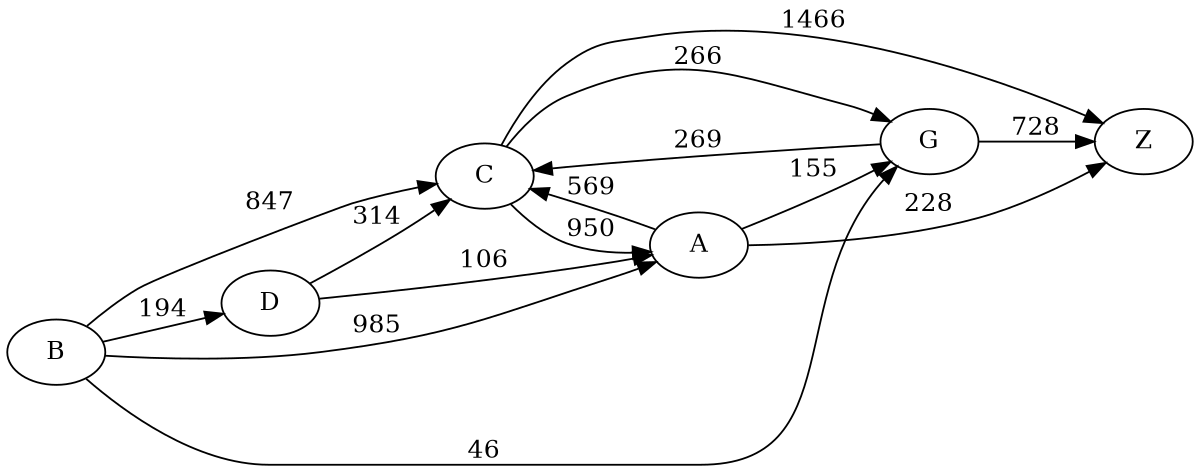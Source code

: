 digraph G {
	rankdir=LR size="8,5"
	B
	D
	B -> D [label=194]
	B
	C
	B -> C [label=847]
	B
	A
	B -> A [label=985]
	B
	G
	B -> G [label=46]
	D
	C
	D -> C [label=314]
	D
	A
	D -> A [label=106]
	C
	Z
	C -> Z [label=1466]
	C
	G
	C -> G [label=266]
	C
	A
	C -> A [label=950]
	G
	Z
	G -> Z [label=728]
	G
	C
	G -> C [label=269]
	A
	C
	A -> C [label=569]
	A
	G
	A -> G [label=155]
	A
	Z
	A -> Z [label=228]
}
